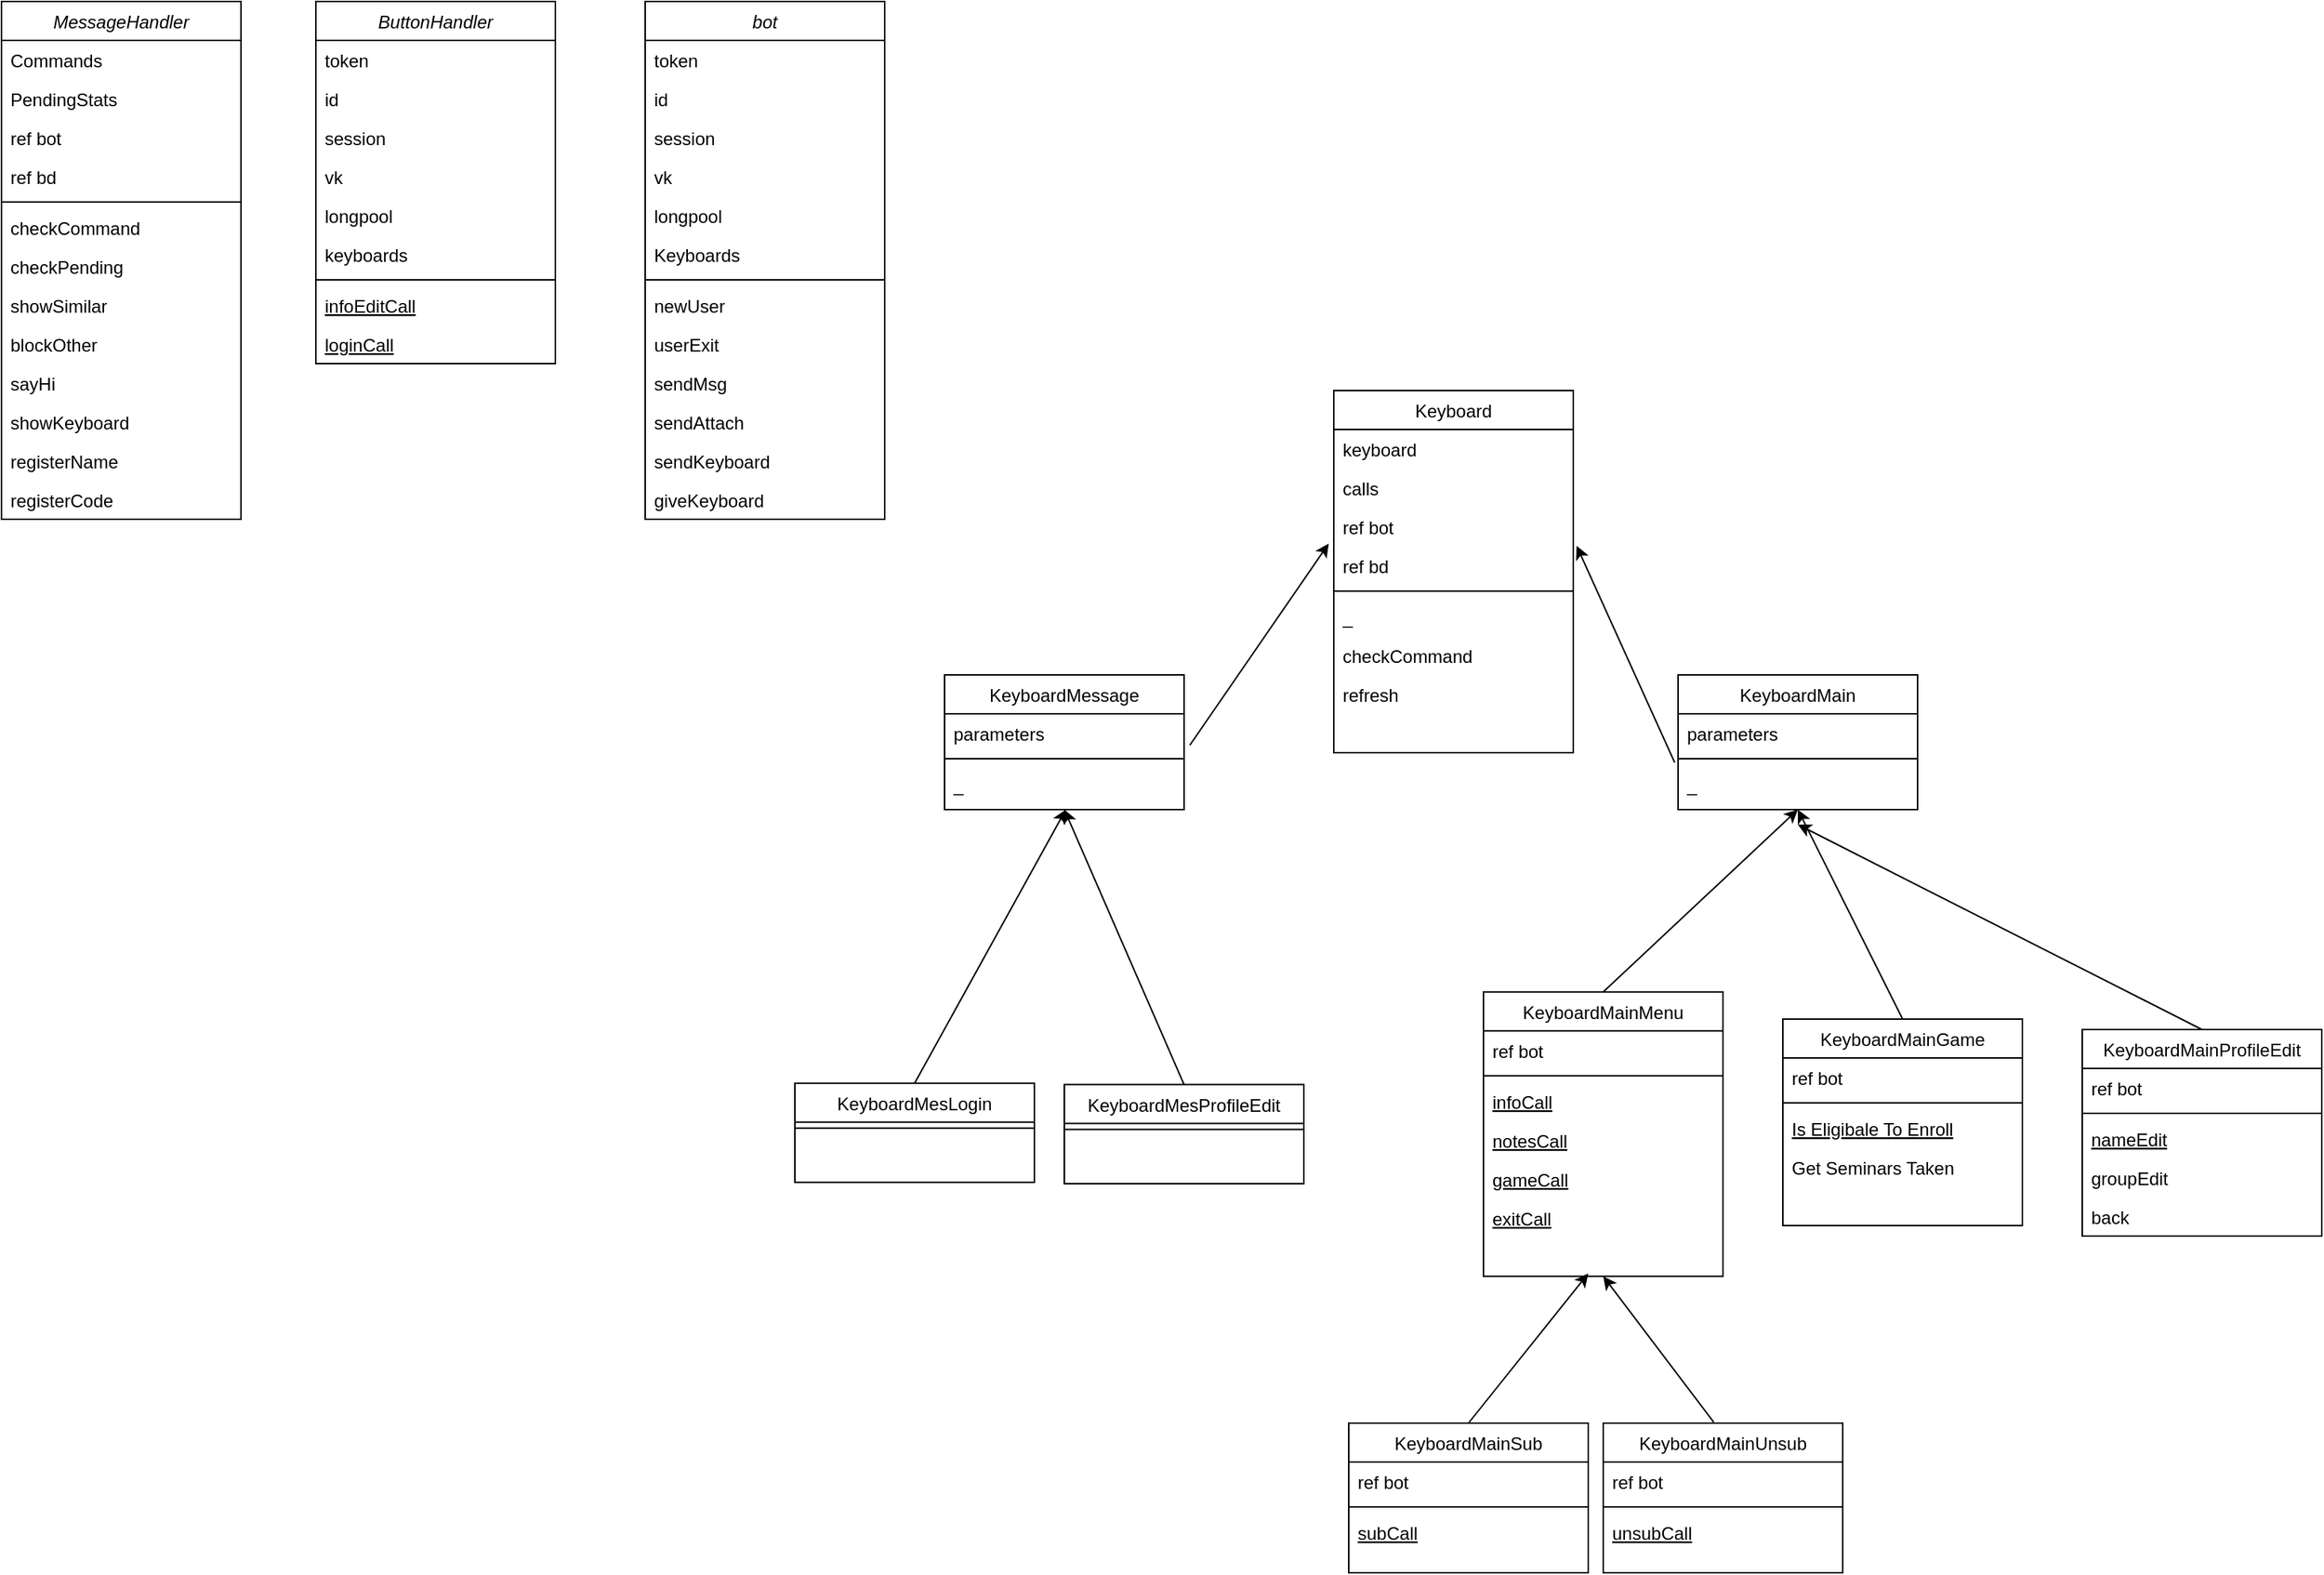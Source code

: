 <mxfile version="13.6.5" type="device"><diagram id="C5RBs43oDa-KdzZeNtuy" name="Page-1"><mxGraphModel dx="1220" dy="692" grid="1" gridSize="10" guides="1" tooltips="1" connect="1" arrows="1" fold="1" page="1" pageScale="1" pageWidth="827" pageHeight="1169" math="0" shadow="0"><root><mxCell id="WIyWlLk6GJQsqaUBKTNV-0"/><mxCell id="WIyWlLk6GJQsqaUBKTNV-1" parent="WIyWlLk6GJQsqaUBKTNV-0"/><mxCell id="lkQdww3EhBwdEJsmdEBL-20" value="" style="endArrow=classic;html=1;exitX=0.5;exitY=0;exitDx=0;exitDy=0;" edge="1" parent="WIyWlLk6GJQsqaUBKTNV-1" source="zkfFHV4jXpPFQw0GAbJ--6"><mxGeometry width="50" height="50" relative="1" as="geometry"><mxPoint x="900" y="853.79" as="sourcePoint"/><mxPoint x="761" y="630" as="targetPoint"/></mxGeometry></mxCell><mxCell id="lkQdww3EhBwdEJsmdEBL-27" value="" style="endArrow=classic;html=1;exitX=0.5;exitY=0;exitDx=0;exitDy=0;entryX=0.5;entryY=1;entryDx=0;entryDy=0;" edge="1" parent="WIyWlLk6GJQsqaUBKTNV-1" source="lkQdww3EhBwdEJsmdEBL-21" target="zkfFHV4jXpPFQw0GAbJ--17"><mxGeometry width="50" height="50" relative="1" as="geometry"><mxPoint x="900" y="893.79" as="sourcePoint"/><mxPoint x="761.44" y="690.002" as="targetPoint"/></mxGeometry></mxCell><mxCell id="lkQdww3EhBwdEJsmdEBL-31" value="" style="endArrow=classic;html=1;exitX=0.5;exitY=0;exitDx=0;exitDy=0;entryX=0.5;entryY=1;entryDx=0;entryDy=0;" edge="1" parent="WIyWlLk6GJQsqaUBKTNV-1" source="lkQdww3EhBwdEJsmdEBL-8" target="lkQdww3EhBwdEJsmdEBL-13"><mxGeometry width="50" height="50" relative="1" as="geometry"><mxPoint x="880" y="805.79" as="sourcePoint"/><mxPoint x="1250.96" y="650" as="targetPoint"/></mxGeometry></mxCell><mxCell id="lkQdww3EhBwdEJsmdEBL-48" value="" style="endArrow=classic;html=1;exitX=1.024;exitY=0.808;exitDx=0;exitDy=0;exitPerimeter=0;entryX=-0.021;entryY=0.931;entryDx=0;entryDy=0;entryPerimeter=0;" edge="1" parent="WIyWlLk6GJQsqaUBKTNV-1" source="zkfFHV4jXpPFQw0GAbJ--22" target="lkQdww3EhBwdEJsmdEBL-36"><mxGeometry width="50" height="50" relative="1" as="geometry"><mxPoint x="1000" y="570" as="sourcePoint"/><mxPoint x="1050" y="520" as="targetPoint"/></mxGeometry></mxCell><mxCell id="lkQdww3EhBwdEJsmdEBL-50" value="" style="endArrow=classic;html=1;exitX=-0.014;exitY=-0.054;exitDx=0;exitDy=0;exitPerimeter=0;entryX=1.014;entryY=0.992;entryDx=0;entryDy=0;entryPerimeter=0;" edge="1" parent="WIyWlLk6GJQsqaUBKTNV-1" source="lkQdww3EhBwdEJsmdEBL-17" target="lkQdww3EhBwdEJsmdEBL-36"><mxGeometry width="50" height="50" relative="1" as="geometry"><mxPoint x="960" y="600" as="sourcePoint"/><mxPoint x="1010" y="550" as="targetPoint"/></mxGeometry></mxCell><mxCell id="lkQdww3EhBwdEJsmdEBL-58" value="" style="endArrow=classic;html=1;exitX=0.5;exitY=0;exitDx=0;exitDy=0;entryX=0.5;entryY=1;entryDx=0;entryDy=0;" edge="1" parent="WIyWlLk6GJQsqaUBKTNV-1" source="lkQdww3EhBwdEJsmdEBL-53" target="lkQdww3EhBwdEJsmdEBL-13"><mxGeometry width="50" height="50" relative="1" as="geometry"><mxPoint x="1190" y="870" as="sourcePoint"/><mxPoint x="1240" y="820" as="targetPoint"/></mxGeometry></mxCell><mxCell id="lkQdww3EhBwdEJsmdEBL-76" value="" style="endArrow=classic;html=1;entryX=0.5;entryY=1;entryDx=0;entryDy=0;exitX=0.461;exitY=-0.007;exitDx=0;exitDy=0;exitPerimeter=0;" edge="1" parent="WIyWlLk6GJQsqaUBKTNV-1" source="lkQdww3EhBwdEJsmdEBL-68" target="lkQdww3EhBwdEJsmdEBL-8"><mxGeometry width="50" height="50" relative="1" as="geometry"><mxPoint x="1120" y="1010" as="sourcePoint"/><mxPoint x="1170" y="960" as="targetPoint"/></mxGeometry></mxCell><mxCell id="lkQdww3EhBwdEJsmdEBL-77" value="" style="endArrow=classic;html=1;exitX=0.5;exitY=0;exitDx=0;exitDy=0;" edge="1" parent="WIyWlLk6GJQsqaUBKTNV-1" source="lkQdww3EhBwdEJsmdEBL-3"><mxGeometry width="50" height="50" relative="1" as="geometry"><mxPoint x="1120" y="1010" as="sourcePoint"/><mxPoint x="1110" y="940" as="targetPoint"/></mxGeometry></mxCell><mxCell id="lkQdww3EhBwdEJsmdEBL-83" value="" style="endArrow=classic;html=1;exitX=0.5;exitY=0;exitDx=0;exitDy=0;" edge="1" parent="WIyWlLk6GJQsqaUBKTNV-1" source="lkQdww3EhBwdEJsmdEBL-78"><mxGeometry width="50" height="50" relative="1" as="geometry"><mxPoint x="1250" y="880" as="sourcePoint"/><mxPoint x="1250" y="640" as="targetPoint"/></mxGeometry></mxCell><mxCell id="lkQdww3EhBwdEJsmdEBL-33" value="Keyboard" style="swimlane;fontStyle=0;align=center;verticalAlign=top;childLayout=stackLayout;horizontal=1;startSize=26;horizontalStack=0;resizeParent=1;resizeLast=0;collapsible=1;marginBottom=0;rounded=0;shadow=0;strokeWidth=1;" vertex="1" parent="WIyWlLk6GJQsqaUBKTNV-1"><mxGeometry x="940" y="350" width="160" height="242" as="geometry"><mxRectangle x="550" y="140" width="160" height="26" as="alternateBounds"/></mxGeometry></mxCell><mxCell id="lkQdww3EhBwdEJsmdEBL-34" value="keyboard" style="text;align=left;verticalAlign=top;spacingLeft=4;spacingRight=4;overflow=hidden;rotatable=0;points=[[0,0.5],[1,0.5]];portConstraint=eastwest;rounded=0;shadow=0;html=0;" vertex="1" parent="lkQdww3EhBwdEJsmdEBL-33"><mxGeometry y="26" width="160" height="26" as="geometry"/></mxCell><mxCell id="lkQdww3EhBwdEJsmdEBL-35" value="calls" style="text;align=left;verticalAlign=top;spacingLeft=4;spacingRight=4;overflow=hidden;rotatable=0;points=[[0,0.5],[1,0.5]];portConstraint=eastwest;rounded=0;shadow=0;html=0;" vertex="1" parent="lkQdww3EhBwdEJsmdEBL-33"><mxGeometry y="52" width="160" height="26" as="geometry"/></mxCell><mxCell id="lkQdww3EhBwdEJsmdEBL-36" value="ref bot" style="text;align=left;verticalAlign=top;spacingLeft=4;spacingRight=4;overflow=hidden;rotatable=0;points=[[0,0.5],[1,0.5]];portConstraint=eastwest;" vertex="1" parent="lkQdww3EhBwdEJsmdEBL-33"><mxGeometry y="78" width="160" height="26" as="geometry"/></mxCell><mxCell id="lkQdww3EhBwdEJsmdEBL-51" value="ref bd" style="text;align=left;verticalAlign=top;spacingLeft=4;spacingRight=4;overflow=hidden;rotatable=0;points=[[0,0.5],[1,0.5]];portConstraint=eastwest;" vertex="1" parent="lkQdww3EhBwdEJsmdEBL-33"><mxGeometry y="104" width="160" height="26" as="geometry"/></mxCell><mxCell id="lkQdww3EhBwdEJsmdEBL-37" value="" style="line;html=1;strokeWidth=1;align=left;verticalAlign=middle;spacingTop=-1;spacingLeft=3;spacingRight=3;rotatable=0;labelPosition=right;points=[];portConstraint=eastwest;" vertex="1" parent="lkQdww3EhBwdEJsmdEBL-33"><mxGeometry y="130" width="160" height="8" as="geometry"/></mxCell><mxCell id="lkQdww3EhBwdEJsmdEBL-38" value="_" style="text;align=left;verticalAlign=top;spacingLeft=4;spacingRight=4;overflow=hidden;rotatable=0;points=[[0,0.5],[1,0.5]];portConstraint=eastwest;" vertex="1" parent="lkQdww3EhBwdEJsmdEBL-33"><mxGeometry y="138" width="160" height="26" as="geometry"/></mxCell><mxCell id="lkQdww3EhBwdEJsmdEBL-47" value="checkCommand" style="text;align=left;verticalAlign=top;spacingLeft=4;spacingRight=4;overflow=hidden;rotatable=0;points=[[0,0.5],[1,0.5]];portConstraint=eastwest;rounded=0;shadow=0;html=0;" vertex="1" parent="lkQdww3EhBwdEJsmdEBL-33"><mxGeometry y="164" width="160" height="26" as="geometry"/></mxCell><mxCell id="lkQdww3EhBwdEJsmdEBL-93" value="refresh" style="text;align=left;verticalAlign=top;spacingLeft=4;spacingRight=4;overflow=hidden;rotatable=0;points=[[0,0.5],[1,0.5]];portConstraint=eastwest;rounded=0;shadow=0;html=0;" vertex="1" parent="lkQdww3EhBwdEJsmdEBL-33"><mxGeometry y="190" width="160" height="26" as="geometry"/></mxCell><mxCell id="lkQdww3EhBwdEJsmdEBL-13" value="KeyboardMain" style="swimlane;fontStyle=0;align=center;verticalAlign=top;childLayout=stackLayout;horizontal=1;startSize=26;horizontalStack=0;resizeParent=1;resizeLast=0;collapsible=1;marginBottom=0;rounded=0;shadow=0;strokeWidth=1;" vertex="1" parent="WIyWlLk6GJQsqaUBKTNV-1"><mxGeometry x="1170" y="540" width="160" height="90" as="geometry"><mxRectangle x="550" y="140" width="160" height="26" as="alternateBounds"/></mxGeometry></mxCell><mxCell id="lkQdww3EhBwdEJsmdEBL-14" value="parameters" style="text;align=left;verticalAlign=top;spacingLeft=4;spacingRight=4;overflow=hidden;rotatable=0;points=[[0,0.5],[1,0.5]];portConstraint=eastwest;rounded=0;shadow=0;html=0;" vertex="1" parent="lkQdww3EhBwdEJsmdEBL-13"><mxGeometry y="26" width="160" height="26" as="geometry"/></mxCell><mxCell id="lkQdww3EhBwdEJsmdEBL-16" value="" style="line;html=1;strokeWidth=1;align=left;verticalAlign=middle;spacingTop=-1;spacingLeft=3;spacingRight=3;rotatable=0;labelPosition=right;points=[];portConstraint=eastwest;" vertex="1" parent="lkQdww3EhBwdEJsmdEBL-13"><mxGeometry y="52" width="160" height="8" as="geometry"/></mxCell><mxCell id="lkQdww3EhBwdEJsmdEBL-17" value="_" style="text;align=left;verticalAlign=top;spacingLeft=4;spacingRight=4;overflow=hidden;rotatable=0;points=[[0,0.5],[1,0.5]];portConstraint=eastwest;" vertex="1" parent="lkQdww3EhBwdEJsmdEBL-13"><mxGeometry y="60" width="160" height="26" as="geometry"/></mxCell><mxCell id="zkfFHV4jXpPFQw0GAbJ--17" value="KeyboardMessage" style="swimlane;fontStyle=0;align=center;verticalAlign=top;childLayout=stackLayout;horizontal=1;startSize=26;horizontalStack=0;resizeParent=1;resizeLast=0;collapsible=1;marginBottom=0;rounded=0;shadow=0;strokeWidth=1;" parent="WIyWlLk6GJQsqaUBKTNV-1" vertex="1"><mxGeometry x="680" y="540" width="160" height="90" as="geometry"><mxRectangle x="550" y="140" width="160" height="26" as="alternateBounds"/></mxGeometry></mxCell><mxCell id="zkfFHV4jXpPFQw0GAbJ--22" value="parameters" style="text;align=left;verticalAlign=top;spacingLeft=4;spacingRight=4;overflow=hidden;rotatable=0;points=[[0,0.5],[1,0.5]];portConstraint=eastwest;rounded=0;shadow=0;html=0;" parent="zkfFHV4jXpPFQw0GAbJ--17" vertex="1"><mxGeometry y="26" width="160" height="26" as="geometry"/></mxCell><mxCell id="zkfFHV4jXpPFQw0GAbJ--23" value="" style="line;html=1;strokeWidth=1;align=left;verticalAlign=middle;spacingTop=-1;spacingLeft=3;spacingRight=3;rotatable=0;labelPosition=right;points=[];portConstraint=eastwest;" parent="zkfFHV4jXpPFQw0GAbJ--17" vertex="1"><mxGeometry y="52" width="160" height="8" as="geometry"/></mxCell><mxCell id="zkfFHV4jXpPFQw0GAbJ--24" value="_" style="text;align=left;verticalAlign=top;spacingLeft=4;spacingRight=4;overflow=hidden;rotatable=0;points=[[0,0.5],[1,0.5]];portConstraint=eastwest;" parent="zkfFHV4jXpPFQw0GAbJ--17" vertex="1"><mxGeometry y="60" width="160" height="26" as="geometry"/></mxCell><mxCell id="zkfFHV4jXpPFQw0GAbJ--0" value="bot" style="swimlane;fontStyle=2;align=center;verticalAlign=top;childLayout=stackLayout;horizontal=1;startSize=26;horizontalStack=0;resizeParent=1;resizeLast=0;collapsible=1;marginBottom=0;rounded=0;shadow=0;strokeWidth=1;" parent="WIyWlLk6GJQsqaUBKTNV-1" vertex="1"><mxGeometry x="480" y="90" width="160" height="346" as="geometry"><mxRectangle x="230" y="140" width="160" height="26" as="alternateBounds"/></mxGeometry></mxCell><mxCell id="zkfFHV4jXpPFQw0GAbJ--1" value="token" style="text;align=left;verticalAlign=top;spacingLeft=4;spacingRight=4;overflow=hidden;rotatable=0;points=[[0,0.5],[1,0.5]];portConstraint=eastwest;" parent="zkfFHV4jXpPFQw0GAbJ--0" vertex="1"><mxGeometry y="26" width="160" height="26" as="geometry"/></mxCell><mxCell id="zkfFHV4jXpPFQw0GAbJ--2" value="id" style="text;align=left;verticalAlign=top;spacingLeft=4;spacingRight=4;overflow=hidden;rotatable=0;points=[[0,0.5],[1,0.5]];portConstraint=eastwest;rounded=0;shadow=0;html=0;" parent="zkfFHV4jXpPFQw0GAbJ--0" vertex="1"><mxGeometry y="52" width="160" height="26" as="geometry"/></mxCell><mxCell id="zkfFHV4jXpPFQw0GAbJ--3" value="session" style="text;align=left;verticalAlign=top;spacingLeft=4;spacingRight=4;overflow=hidden;rotatable=0;points=[[0,0.5],[1,0.5]];portConstraint=eastwest;rounded=0;shadow=0;html=0;" parent="zkfFHV4jXpPFQw0GAbJ--0" vertex="1"><mxGeometry y="78" width="160" height="26" as="geometry"/></mxCell><mxCell id="lkQdww3EhBwdEJsmdEBL-84" value="vk" style="text;align=left;verticalAlign=top;spacingLeft=4;spacingRight=4;overflow=hidden;rotatable=0;points=[[0,0.5],[1,0.5]];portConstraint=eastwest;rounded=0;shadow=0;html=0;" vertex="1" parent="zkfFHV4jXpPFQw0GAbJ--0"><mxGeometry y="104" width="160" height="26" as="geometry"/></mxCell><mxCell id="lkQdww3EhBwdEJsmdEBL-85" value="longpool" style="text;align=left;verticalAlign=top;spacingLeft=4;spacingRight=4;overflow=hidden;rotatable=0;points=[[0,0.5],[1,0.5]];portConstraint=eastwest;rounded=0;shadow=0;html=0;" vertex="1" parent="zkfFHV4jXpPFQw0GAbJ--0"><mxGeometry y="130" width="160" height="26" as="geometry"/></mxCell><mxCell id="lkQdww3EhBwdEJsmdEBL-86" value="Keyboards" style="text;align=left;verticalAlign=top;spacingLeft=4;spacingRight=4;overflow=hidden;rotatable=0;points=[[0,0.5],[1,0.5]];portConstraint=eastwest;rounded=0;shadow=0;html=0;" vertex="1" parent="zkfFHV4jXpPFQw0GAbJ--0"><mxGeometry y="156" width="160" height="26" as="geometry"/></mxCell><mxCell id="zkfFHV4jXpPFQw0GAbJ--4" value="" style="line;html=1;strokeWidth=1;align=left;verticalAlign=middle;spacingTop=-1;spacingLeft=3;spacingRight=3;rotatable=0;labelPosition=right;points=[];portConstraint=eastwest;" parent="zkfFHV4jXpPFQw0GAbJ--0" vertex="1"><mxGeometry y="182" width="160" height="8" as="geometry"/></mxCell><mxCell id="zkfFHV4jXpPFQw0GAbJ--5" value="newUser" style="text;align=left;verticalAlign=top;spacingLeft=4;spacingRight=4;overflow=hidden;rotatable=0;points=[[0,0.5],[1,0.5]];portConstraint=eastwest;" parent="zkfFHV4jXpPFQw0GAbJ--0" vertex="1"><mxGeometry y="190" width="160" height="26" as="geometry"/></mxCell><mxCell id="lkQdww3EhBwdEJsmdEBL-87" value="userExit" style="text;align=left;verticalAlign=top;spacingLeft=4;spacingRight=4;overflow=hidden;rotatable=0;points=[[0,0.5],[1,0.5]];portConstraint=eastwest;" vertex="1" parent="zkfFHV4jXpPFQw0GAbJ--0"><mxGeometry y="216" width="160" height="26" as="geometry"/></mxCell><mxCell id="lkQdww3EhBwdEJsmdEBL-90" value="sendMsg" style="text;align=left;verticalAlign=top;spacingLeft=4;spacingRight=4;overflow=hidden;rotatable=0;points=[[0,0.5],[1,0.5]];portConstraint=eastwest;" vertex="1" parent="zkfFHV4jXpPFQw0GAbJ--0"><mxGeometry y="242" width="160" height="26" as="geometry"/></mxCell><mxCell id="lkQdww3EhBwdEJsmdEBL-91" value="sendAttach" style="text;align=left;verticalAlign=top;spacingLeft=4;spacingRight=4;overflow=hidden;rotatable=0;points=[[0,0.5],[1,0.5]];portConstraint=eastwest;" vertex="1" parent="zkfFHV4jXpPFQw0GAbJ--0"><mxGeometry y="268" width="160" height="26" as="geometry"/></mxCell><mxCell id="lkQdww3EhBwdEJsmdEBL-92" value="sendKeyboard" style="text;align=left;verticalAlign=top;spacingLeft=4;spacingRight=4;overflow=hidden;rotatable=0;points=[[0,0.5],[1,0.5]];portConstraint=eastwest;" vertex="1" parent="zkfFHV4jXpPFQw0GAbJ--0"><mxGeometry y="294" width="160" height="26" as="geometry"/></mxCell><mxCell id="lkQdww3EhBwdEJsmdEBL-133" value="giveKeyboard" style="text;align=left;verticalAlign=top;spacingLeft=4;spacingRight=4;overflow=hidden;rotatable=0;points=[[0,0.5],[1,0.5]];portConstraint=eastwest;" vertex="1" parent="zkfFHV4jXpPFQw0GAbJ--0"><mxGeometry y="320" width="160" height="26" as="geometry"/></mxCell><mxCell id="lkQdww3EhBwdEJsmdEBL-8" value="KeyboardMainMenu" style="swimlane;fontStyle=0;align=center;verticalAlign=top;childLayout=stackLayout;horizontal=1;startSize=26;horizontalStack=0;resizeParent=1;resizeLast=0;collapsible=1;marginBottom=0;rounded=0;shadow=0;strokeWidth=1;" vertex="1" parent="WIyWlLk6GJQsqaUBKTNV-1"><mxGeometry x="1040" y="751.9" width="160" height="190" as="geometry"><mxRectangle x="130" y="380" width="160" height="26" as="alternateBounds"/></mxGeometry></mxCell><mxCell id="lkQdww3EhBwdEJsmdEBL-9" value="ref bot" style="text;align=left;verticalAlign=top;spacingLeft=4;spacingRight=4;overflow=hidden;rotatable=0;points=[[0,0.5],[1,0.5]];portConstraint=eastwest;" vertex="1" parent="lkQdww3EhBwdEJsmdEBL-8"><mxGeometry y="26" width="160" height="26" as="geometry"/></mxCell><mxCell id="lkQdww3EhBwdEJsmdEBL-10" value="" style="line;html=1;strokeWidth=1;align=left;verticalAlign=middle;spacingTop=-1;spacingLeft=3;spacingRight=3;rotatable=0;labelPosition=right;points=[];portConstraint=eastwest;" vertex="1" parent="lkQdww3EhBwdEJsmdEBL-8"><mxGeometry y="52" width="160" height="8" as="geometry"/></mxCell><mxCell id="lkQdww3EhBwdEJsmdEBL-63" value="infoCall" style="text;align=left;verticalAlign=top;spacingLeft=4;spacingRight=4;overflow=hidden;rotatable=0;points=[[0,0.5],[1,0.5]];portConstraint=eastwest;fontStyle=4" vertex="1" parent="lkQdww3EhBwdEJsmdEBL-8"><mxGeometry y="60" width="160" height="26" as="geometry"/></mxCell><mxCell id="lkQdww3EhBwdEJsmdEBL-66" value="notesCall" style="text;align=left;verticalAlign=top;spacingLeft=4;spacingRight=4;overflow=hidden;rotatable=0;points=[[0,0.5],[1,0.5]];portConstraint=eastwest;fontStyle=4" vertex="1" parent="lkQdww3EhBwdEJsmdEBL-8"><mxGeometry y="86" width="160" height="26" as="geometry"/></mxCell><mxCell id="lkQdww3EhBwdEJsmdEBL-67" value="gameCall" style="text;align=left;verticalAlign=top;spacingLeft=4;spacingRight=4;overflow=hidden;rotatable=0;points=[[0,0.5],[1,0.5]];portConstraint=eastwest;fontStyle=4" vertex="1" parent="lkQdww3EhBwdEJsmdEBL-8"><mxGeometry y="112" width="160" height="26" as="geometry"/></mxCell><mxCell id="lkQdww3EhBwdEJsmdEBL-65" value="exitCall" style="text;align=left;verticalAlign=top;spacingLeft=4;spacingRight=4;overflow=hidden;rotatable=0;points=[[0,0.5],[1,0.5]];portConstraint=eastwest;fontStyle=4" vertex="1" parent="lkQdww3EhBwdEJsmdEBL-8"><mxGeometry y="138" width="160" height="26" as="geometry"/></mxCell><mxCell id="lkQdww3EhBwdEJsmdEBL-99" value="MessageHandler" style="swimlane;fontStyle=2;align=center;verticalAlign=top;childLayout=stackLayout;horizontal=1;startSize=26;horizontalStack=0;resizeParent=1;resizeLast=0;collapsible=1;marginBottom=0;rounded=0;shadow=0;strokeWidth=1;" vertex="1" parent="WIyWlLk6GJQsqaUBKTNV-1"><mxGeometry x="50" y="90" width="160" height="346" as="geometry"><mxRectangle x="230" y="140" width="160" height="26" as="alternateBounds"/></mxGeometry></mxCell><mxCell id="lkQdww3EhBwdEJsmdEBL-100" value="Commands" style="text;align=left;verticalAlign=top;spacingLeft=4;spacingRight=4;overflow=hidden;rotatable=0;points=[[0,0.5],[1,0.5]];portConstraint=eastwest;" vertex="1" parent="lkQdww3EhBwdEJsmdEBL-99"><mxGeometry y="26" width="160" height="26" as="geometry"/></mxCell><mxCell id="lkQdww3EhBwdEJsmdEBL-101" value="PendingStats" style="text;align=left;verticalAlign=top;spacingLeft=4;spacingRight=4;overflow=hidden;rotatable=0;points=[[0,0.5],[1,0.5]];portConstraint=eastwest;rounded=0;shadow=0;html=0;" vertex="1" parent="lkQdww3EhBwdEJsmdEBL-99"><mxGeometry y="52" width="160" height="26" as="geometry"/></mxCell><mxCell id="lkQdww3EhBwdEJsmdEBL-104" value="ref bot" style="text;align=left;verticalAlign=top;spacingLeft=4;spacingRight=4;overflow=hidden;rotatable=0;points=[[0,0.5],[1,0.5]];portConstraint=eastwest;rounded=0;shadow=0;html=0;" vertex="1" parent="lkQdww3EhBwdEJsmdEBL-99"><mxGeometry y="78" width="160" height="26" as="geometry"/></mxCell><mxCell id="lkQdww3EhBwdEJsmdEBL-105" value="ref bd" style="text;align=left;verticalAlign=top;spacingLeft=4;spacingRight=4;overflow=hidden;rotatable=0;points=[[0,0.5],[1,0.5]];portConstraint=eastwest;rounded=0;shadow=0;html=0;" vertex="1" parent="lkQdww3EhBwdEJsmdEBL-99"><mxGeometry y="104" width="160" height="26" as="geometry"/></mxCell><mxCell id="lkQdww3EhBwdEJsmdEBL-106" value="" style="line;html=1;strokeWidth=1;align=left;verticalAlign=middle;spacingTop=-1;spacingLeft=3;spacingRight=3;rotatable=0;labelPosition=right;points=[];portConstraint=eastwest;" vertex="1" parent="lkQdww3EhBwdEJsmdEBL-99"><mxGeometry y="130" width="160" height="8" as="geometry"/></mxCell><mxCell id="lkQdww3EhBwdEJsmdEBL-107" value="checkCommand" style="text;align=left;verticalAlign=top;spacingLeft=4;spacingRight=4;overflow=hidden;rotatable=0;points=[[0,0.5],[1,0.5]];portConstraint=eastwest;" vertex="1" parent="lkQdww3EhBwdEJsmdEBL-99"><mxGeometry y="138" width="160" height="26" as="geometry"/></mxCell><mxCell id="lkQdww3EhBwdEJsmdEBL-108" value="checkPending" style="text;align=left;verticalAlign=top;spacingLeft=4;spacingRight=4;overflow=hidden;rotatable=0;points=[[0,0.5],[1,0.5]];portConstraint=eastwest;" vertex="1" parent="lkQdww3EhBwdEJsmdEBL-99"><mxGeometry y="164" width="160" height="26" as="geometry"/></mxCell><mxCell id="lkQdww3EhBwdEJsmdEBL-109" value="showSimilar" style="text;align=left;verticalAlign=top;spacingLeft=4;spacingRight=4;overflow=hidden;rotatable=0;points=[[0,0.5],[1,0.5]];portConstraint=eastwest;" vertex="1" parent="lkQdww3EhBwdEJsmdEBL-99"><mxGeometry y="190" width="160" height="26" as="geometry"/></mxCell><mxCell id="lkQdww3EhBwdEJsmdEBL-110" value="blockOther" style="text;align=left;verticalAlign=top;spacingLeft=4;spacingRight=4;overflow=hidden;rotatable=0;points=[[0,0.5],[1,0.5]];portConstraint=eastwest;" vertex="1" parent="lkQdww3EhBwdEJsmdEBL-99"><mxGeometry y="216" width="160" height="26" as="geometry"/></mxCell><mxCell id="lkQdww3EhBwdEJsmdEBL-111" value="sayHi" style="text;align=left;verticalAlign=top;spacingLeft=4;spacingRight=4;overflow=hidden;rotatable=0;points=[[0,0.5],[1,0.5]];portConstraint=eastwest;" vertex="1" parent="lkQdww3EhBwdEJsmdEBL-99"><mxGeometry y="242" width="160" height="26" as="geometry"/></mxCell><mxCell id="lkQdww3EhBwdEJsmdEBL-126" value="showKeyboard" style="text;align=left;verticalAlign=top;spacingLeft=4;spacingRight=4;overflow=hidden;rotatable=0;points=[[0,0.5],[1,0.5]];portConstraint=eastwest;" vertex="1" parent="lkQdww3EhBwdEJsmdEBL-99"><mxGeometry y="268" width="160" height="26" as="geometry"/></mxCell><mxCell id="lkQdww3EhBwdEJsmdEBL-128" value="registerName" style="text;align=left;verticalAlign=top;spacingLeft=4;spacingRight=4;overflow=hidden;rotatable=0;points=[[0,0.5],[1,0.5]];portConstraint=eastwest;" vertex="1" parent="lkQdww3EhBwdEJsmdEBL-99"><mxGeometry y="294" width="160" height="26" as="geometry"/></mxCell><mxCell id="lkQdww3EhBwdEJsmdEBL-129" value="registerCode" style="text;align=left;verticalAlign=top;spacingLeft=4;spacingRight=4;overflow=hidden;rotatable=0;points=[[0,0.5],[1,0.5]];portConstraint=eastwest;" vertex="1" parent="lkQdww3EhBwdEJsmdEBL-99"><mxGeometry y="320" width="160" height="26" as="geometry"/></mxCell><mxCell id="lkQdww3EhBwdEJsmdEBL-112" value="ButtonHandler" style="swimlane;fontStyle=2;align=center;verticalAlign=top;childLayout=stackLayout;horizontal=1;startSize=26;horizontalStack=0;resizeParent=1;resizeLast=0;collapsible=1;marginBottom=0;rounded=0;shadow=0;strokeWidth=1;" vertex="1" parent="WIyWlLk6GJQsqaUBKTNV-1"><mxGeometry x="260" y="90" width="160" height="242" as="geometry"><mxRectangle x="230" y="140" width="160" height="26" as="alternateBounds"/></mxGeometry></mxCell><mxCell id="lkQdww3EhBwdEJsmdEBL-113" value="token" style="text;align=left;verticalAlign=top;spacingLeft=4;spacingRight=4;overflow=hidden;rotatable=0;points=[[0,0.5],[1,0.5]];portConstraint=eastwest;" vertex="1" parent="lkQdww3EhBwdEJsmdEBL-112"><mxGeometry y="26" width="160" height="26" as="geometry"/></mxCell><mxCell id="lkQdww3EhBwdEJsmdEBL-114" value="id" style="text;align=left;verticalAlign=top;spacingLeft=4;spacingRight=4;overflow=hidden;rotatable=0;points=[[0,0.5],[1,0.5]];portConstraint=eastwest;rounded=0;shadow=0;html=0;" vertex="1" parent="lkQdww3EhBwdEJsmdEBL-112"><mxGeometry y="52" width="160" height="26" as="geometry"/></mxCell><mxCell id="lkQdww3EhBwdEJsmdEBL-115" value="session" style="text;align=left;verticalAlign=top;spacingLeft=4;spacingRight=4;overflow=hidden;rotatable=0;points=[[0,0.5],[1,0.5]];portConstraint=eastwest;rounded=0;shadow=0;html=0;" vertex="1" parent="lkQdww3EhBwdEJsmdEBL-112"><mxGeometry y="78" width="160" height="26" as="geometry"/></mxCell><mxCell id="lkQdww3EhBwdEJsmdEBL-116" value="vk" style="text;align=left;verticalAlign=top;spacingLeft=4;spacingRight=4;overflow=hidden;rotatable=0;points=[[0,0.5],[1,0.5]];portConstraint=eastwest;rounded=0;shadow=0;html=0;" vertex="1" parent="lkQdww3EhBwdEJsmdEBL-112"><mxGeometry y="104" width="160" height="26" as="geometry"/></mxCell><mxCell id="lkQdww3EhBwdEJsmdEBL-117" value="longpool" style="text;align=left;verticalAlign=top;spacingLeft=4;spacingRight=4;overflow=hidden;rotatable=0;points=[[0,0.5],[1,0.5]];portConstraint=eastwest;rounded=0;shadow=0;html=0;" vertex="1" parent="lkQdww3EhBwdEJsmdEBL-112"><mxGeometry y="130" width="160" height="26" as="geometry"/></mxCell><mxCell id="lkQdww3EhBwdEJsmdEBL-118" value="keyboards" style="text;align=left;verticalAlign=top;spacingLeft=4;spacingRight=4;overflow=hidden;rotatable=0;points=[[0,0.5],[1,0.5]];portConstraint=eastwest;rounded=0;shadow=0;html=0;" vertex="1" parent="lkQdww3EhBwdEJsmdEBL-112"><mxGeometry y="156" width="160" height="26" as="geometry"/></mxCell><mxCell id="lkQdww3EhBwdEJsmdEBL-119" value="" style="line;html=1;strokeWidth=1;align=left;verticalAlign=middle;spacingTop=-1;spacingLeft=3;spacingRight=3;rotatable=0;labelPosition=right;points=[];portConstraint=eastwest;" vertex="1" parent="lkQdww3EhBwdEJsmdEBL-112"><mxGeometry y="182" width="160" height="8" as="geometry"/></mxCell><mxCell id="lkQdww3EhBwdEJsmdEBL-131" value="infoEditCall" style="text;align=left;verticalAlign=top;spacingLeft=4;spacingRight=4;overflow=hidden;rotatable=0;points=[[0,0.5],[1,0.5]];portConstraint=eastwest;fontStyle=4" vertex="1" parent="lkQdww3EhBwdEJsmdEBL-112"><mxGeometry y="190" width="160" height="26" as="geometry"/></mxCell><mxCell id="lkQdww3EhBwdEJsmdEBL-132" value="loginCall" style="text;align=left;verticalAlign=top;spacingLeft=4;spacingRight=4;overflow=hidden;rotatable=0;points=[[0,0.5],[1,0.5]];portConstraint=eastwest;fontStyle=4" vertex="1" parent="lkQdww3EhBwdEJsmdEBL-112"><mxGeometry y="216" width="160" height="26" as="geometry"/></mxCell><mxCell id="lkQdww3EhBwdEJsmdEBL-68" value="KeyboardMainUnsub" style="swimlane;fontStyle=0;align=center;verticalAlign=top;childLayout=stackLayout;horizontal=1;startSize=26;horizontalStack=0;resizeParent=1;resizeLast=0;collapsible=1;marginBottom=0;rounded=0;shadow=0;strokeWidth=1;" vertex="1" parent="WIyWlLk6GJQsqaUBKTNV-1"><mxGeometry x="1120" y="1040" width="160" height="100" as="geometry"><mxRectangle x="130" y="380" width="160" height="26" as="alternateBounds"/></mxGeometry></mxCell><mxCell id="lkQdww3EhBwdEJsmdEBL-69" value="ref bot" style="text;align=left;verticalAlign=top;spacingLeft=4;spacingRight=4;overflow=hidden;rotatable=0;points=[[0,0.5],[1,0.5]];portConstraint=eastwest;" vertex="1" parent="lkQdww3EhBwdEJsmdEBL-68"><mxGeometry y="26" width="160" height="26" as="geometry"/></mxCell><mxCell id="lkQdww3EhBwdEJsmdEBL-70" value="" style="line;html=1;strokeWidth=1;align=left;verticalAlign=middle;spacingTop=-1;spacingLeft=3;spacingRight=3;rotatable=0;labelPosition=right;points=[];portConstraint=eastwest;" vertex="1" parent="lkQdww3EhBwdEJsmdEBL-68"><mxGeometry y="52" width="160" height="8" as="geometry"/></mxCell><mxCell id="lkQdww3EhBwdEJsmdEBL-73" value="unsubCall" style="text;align=left;verticalAlign=top;spacingLeft=4;spacingRight=4;overflow=hidden;rotatable=0;points=[[0,0.5],[1,0.5]];portConstraint=eastwest;fontStyle=4" vertex="1" parent="lkQdww3EhBwdEJsmdEBL-68"><mxGeometry y="60" width="160" height="26" as="geometry"/></mxCell><mxCell id="lkQdww3EhBwdEJsmdEBL-3" value="KeyboardMainSub" style="swimlane;fontStyle=0;align=center;verticalAlign=top;childLayout=stackLayout;horizontal=1;startSize=26;horizontalStack=0;resizeParent=1;resizeLast=0;collapsible=1;marginBottom=0;rounded=0;shadow=0;strokeWidth=1;" vertex="1" parent="WIyWlLk6GJQsqaUBKTNV-1"><mxGeometry x="950" y="1040" width="160" height="100" as="geometry"><mxRectangle x="130" y="380" width="160" height="26" as="alternateBounds"/></mxGeometry></mxCell><mxCell id="lkQdww3EhBwdEJsmdEBL-4" value="ref bot" style="text;align=left;verticalAlign=top;spacingLeft=4;spacingRight=4;overflow=hidden;rotatable=0;points=[[0,0.5],[1,0.5]];portConstraint=eastwest;" vertex="1" parent="lkQdww3EhBwdEJsmdEBL-3"><mxGeometry y="26" width="160" height="26" as="geometry"/></mxCell><mxCell id="lkQdww3EhBwdEJsmdEBL-5" value="" style="line;html=1;strokeWidth=1;align=left;verticalAlign=middle;spacingTop=-1;spacingLeft=3;spacingRight=3;rotatable=0;labelPosition=right;points=[];portConstraint=eastwest;" vertex="1" parent="lkQdww3EhBwdEJsmdEBL-3"><mxGeometry y="52" width="160" height="8" as="geometry"/></mxCell><mxCell id="lkQdww3EhBwdEJsmdEBL-60" value="subCall" style="text;align=left;verticalAlign=top;spacingLeft=4;spacingRight=4;overflow=hidden;rotatable=0;points=[[0,0.5],[1,0.5]];portConstraint=eastwest;fontStyle=4" vertex="1" parent="lkQdww3EhBwdEJsmdEBL-3"><mxGeometry y="60" width="160" height="26" as="geometry"/></mxCell><mxCell id="lkQdww3EhBwdEJsmdEBL-53" value="KeyboardMainGame" style="swimlane;fontStyle=0;align=center;verticalAlign=top;childLayout=stackLayout;horizontal=1;startSize=26;horizontalStack=0;resizeParent=1;resizeLast=0;collapsible=1;marginBottom=0;rounded=0;shadow=0;strokeWidth=1;" vertex="1" parent="WIyWlLk6GJQsqaUBKTNV-1"><mxGeometry x="1240" y="770" width="160" height="138" as="geometry"><mxRectangle x="130" y="380" width="160" height="26" as="alternateBounds"/></mxGeometry></mxCell><mxCell id="lkQdww3EhBwdEJsmdEBL-54" value="ref bot" style="text;align=left;verticalAlign=top;spacingLeft=4;spacingRight=4;overflow=hidden;rotatable=0;points=[[0,0.5],[1,0.5]];portConstraint=eastwest;" vertex="1" parent="lkQdww3EhBwdEJsmdEBL-53"><mxGeometry y="26" width="160" height="26" as="geometry"/></mxCell><mxCell id="lkQdww3EhBwdEJsmdEBL-55" value="" style="line;html=1;strokeWidth=1;align=left;verticalAlign=middle;spacingTop=-1;spacingLeft=3;spacingRight=3;rotatable=0;labelPosition=right;points=[];portConstraint=eastwest;" vertex="1" parent="lkQdww3EhBwdEJsmdEBL-53"><mxGeometry y="52" width="160" height="8" as="geometry"/></mxCell><mxCell id="lkQdww3EhBwdEJsmdEBL-56" value="Is Eligibale To Enroll" style="text;align=left;verticalAlign=top;spacingLeft=4;spacingRight=4;overflow=hidden;rotatable=0;points=[[0,0.5],[1,0.5]];portConstraint=eastwest;fontStyle=4" vertex="1" parent="lkQdww3EhBwdEJsmdEBL-53"><mxGeometry y="60" width="160" height="26" as="geometry"/></mxCell><mxCell id="lkQdww3EhBwdEJsmdEBL-57" value="Get Seminars Taken" style="text;align=left;verticalAlign=top;spacingLeft=4;spacingRight=4;overflow=hidden;rotatable=0;points=[[0,0.5],[1,0.5]];portConstraint=eastwest;" vertex="1" parent="lkQdww3EhBwdEJsmdEBL-53"><mxGeometry y="86" width="160" height="26" as="geometry"/></mxCell><mxCell id="lkQdww3EhBwdEJsmdEBL-78" value="KeyboardMainProfileEdit" style="swimlane;fontStyle=0;align=center;verticalAlign=top;childLayout=stackLayout;horizontal=1;startSize=26;horizontalStack=0;resizeParent=1;resizeLast=0;collapsible=1;marginBottom=0;rounded=0;shadow=0;strokeWidth=1;" vertex="1" parent="WIyWlLk6GJQsqaUBKTNV-1"><mxGeometry x="1440" y="777" width="160" height="138" as="geometry"><mxRectangle x="130" y="380" width="160" height="26" as="alternateBounds"/></mxGeometry></mxCell><mxCell id="lkQdww3EhBwdEJsmdEBL-79" value="ref bot" style="text;align=left;verticalAlign=top;spacingLeft=4;spacingRight=4;overflow=hidden;rotatable=0;points=[[0,0.5],[1,0.5]];portConstraint=eastwest;" vertex="1" parent="lkQdww3EhBwdEJsmdEBL-78"><mxGeometry y="26" width="160" height="26" as="geometry"/></mxCell><mxCell id="lkQdww3EhBwdEJsmdEBL-80" value="" style="line;html=1;strokeWidth=1;align=left;verticalAlign=middle;spacingTop=-1;spacingLeft=3;spacingRight=3;rotatable=0;labelPosition=right;points=[];portConstraint=eastwest;" vertex="1" parent="lkQdww3EhBwdEJsmdEBL-78"><mxGeometry y="52" width="160" height="8" as="geometry"/></mxCell><mxCell id="lkQdww3EhBwdEJsmdEBL-81" value="nameEdit" style="text;align=left;verticalAlign=top;spacingLeft=4;spacingRight=4;overflow=hidden;rotatable=0;points=[[0,0.5],[1,0.5]];portConstraint=eastwest;fontStyle=4" vertex="1" parent="lkQdww3EhBwdEJsmdEBL-78"><mxGeometry y="60" width="160" height="26" as="geometry"/></mxCell><mxCell id="lkQdww3EhBwdEJsmdEBL-82" value="groupEdit" style="text;align=left;verticalAlign=top;spacingLeft=4;spacingRight=4;overflow=hidden;rotatable=0;points=[[0,0.5],[1,0.5]];portConstraint=eastwest;" vertex="1" parent="lkQdww3EhBwdEJsmdEBL-78"><mxGeometry y="86" width="160" height="26" as="geometry"/></mxCell><mxCell id="lkQdww3EhBwdEJsmdEBL-130" value="back" style="text;align=left;verticalAlign=top;spacingLeft=4;spacingRight=4;overflow=hidden;rotatable=0;points=[[0,0.5],[1,0.5]];portConstraint=eastwest;" vertex="1" parent="lkQdww3EhBwdEJsmdEBL-78"><mxGeometry y="112" width="160" height="26" as="geometry"/></mxCell><mxCell id="lkQdww3EhBwdEJsmdEBL-21" value="KeyboardMesProfileEdit" style="swimlane;fontStyle=0;align=center;verticalAlign=top;childLayout=stackLayout;horizontal=1;startSize=26;horizontalStack=0;resizeParent=1;resizeLast=0;collapsible=1;marginBottom=0;rounded=0;shadow=0;strokeWidth=1;" vertex="1" parent="WIyWlLk6GJQsqaUBKTNV-1"><mxGeometry x="760" y="813.8" width="160" height="66.21" as="geometry"><mxRectangle x="130" y="380" width="160" height="26" as="alternateBounds"/></mxGeometry></mxCell><mxCell id="lkQdww3EhBwdEJsmdEBL-23" value="" style="line;html=1;strokeWidth=1;align=left;verticalAlign=middle;spacingTop=-1;spacingLeft=3;spacingRight=3;rotatable=0;labelPosition=right;points=[];portConstraint=eastwest;" vertex="1" parent="lkQdww3EhBwdEJsmdEBL-21"><mxGeometry y="26" width="160" height="8" as="geometry"/></mxCell><mxCell id="zkfFHV4jXpPFQw0GAbJ--6" value="KeyboardMesLogin" style="swimlane;fontStyle=0;align=center;verticalAlign=top;childLayout=stackLayout;horizontal=1;startSize=26;horizontalStack=0;resizeParent=1;resizeLast=0;collapsible=1;marginBottom=0;rounded=0;shadow=0;strokeWidth=1;" parent="WIyWlLk6GJQsqaUBKTNV-1" vertex="1"><mxGeometry x="580" y="812.89" width="160" height="66.21" as="geometry"><mxRectangle x="130" y="380" width="160" height="26" as="alternateBounds"/></mxGeometry></mxCell><mxCell id="zkfFHV4jXpPFQw0GAbJ--9" value="" style="line;html=1;strokeWidth=1;align=left;verticalAlign=middle;spacingTop=-1;spacingLeft=3;spacingRight=3;rotatable=0;labelPosition=right;points=[];portConstraint=eastwest;" parent="zkfFHV4jXpPFQw0GAbJ--6" vertex="1"><mxGeometry y="26" width="160" height="8" as="geometry"/></mxCell></root></mxGraphModel></diagram></mxfile>